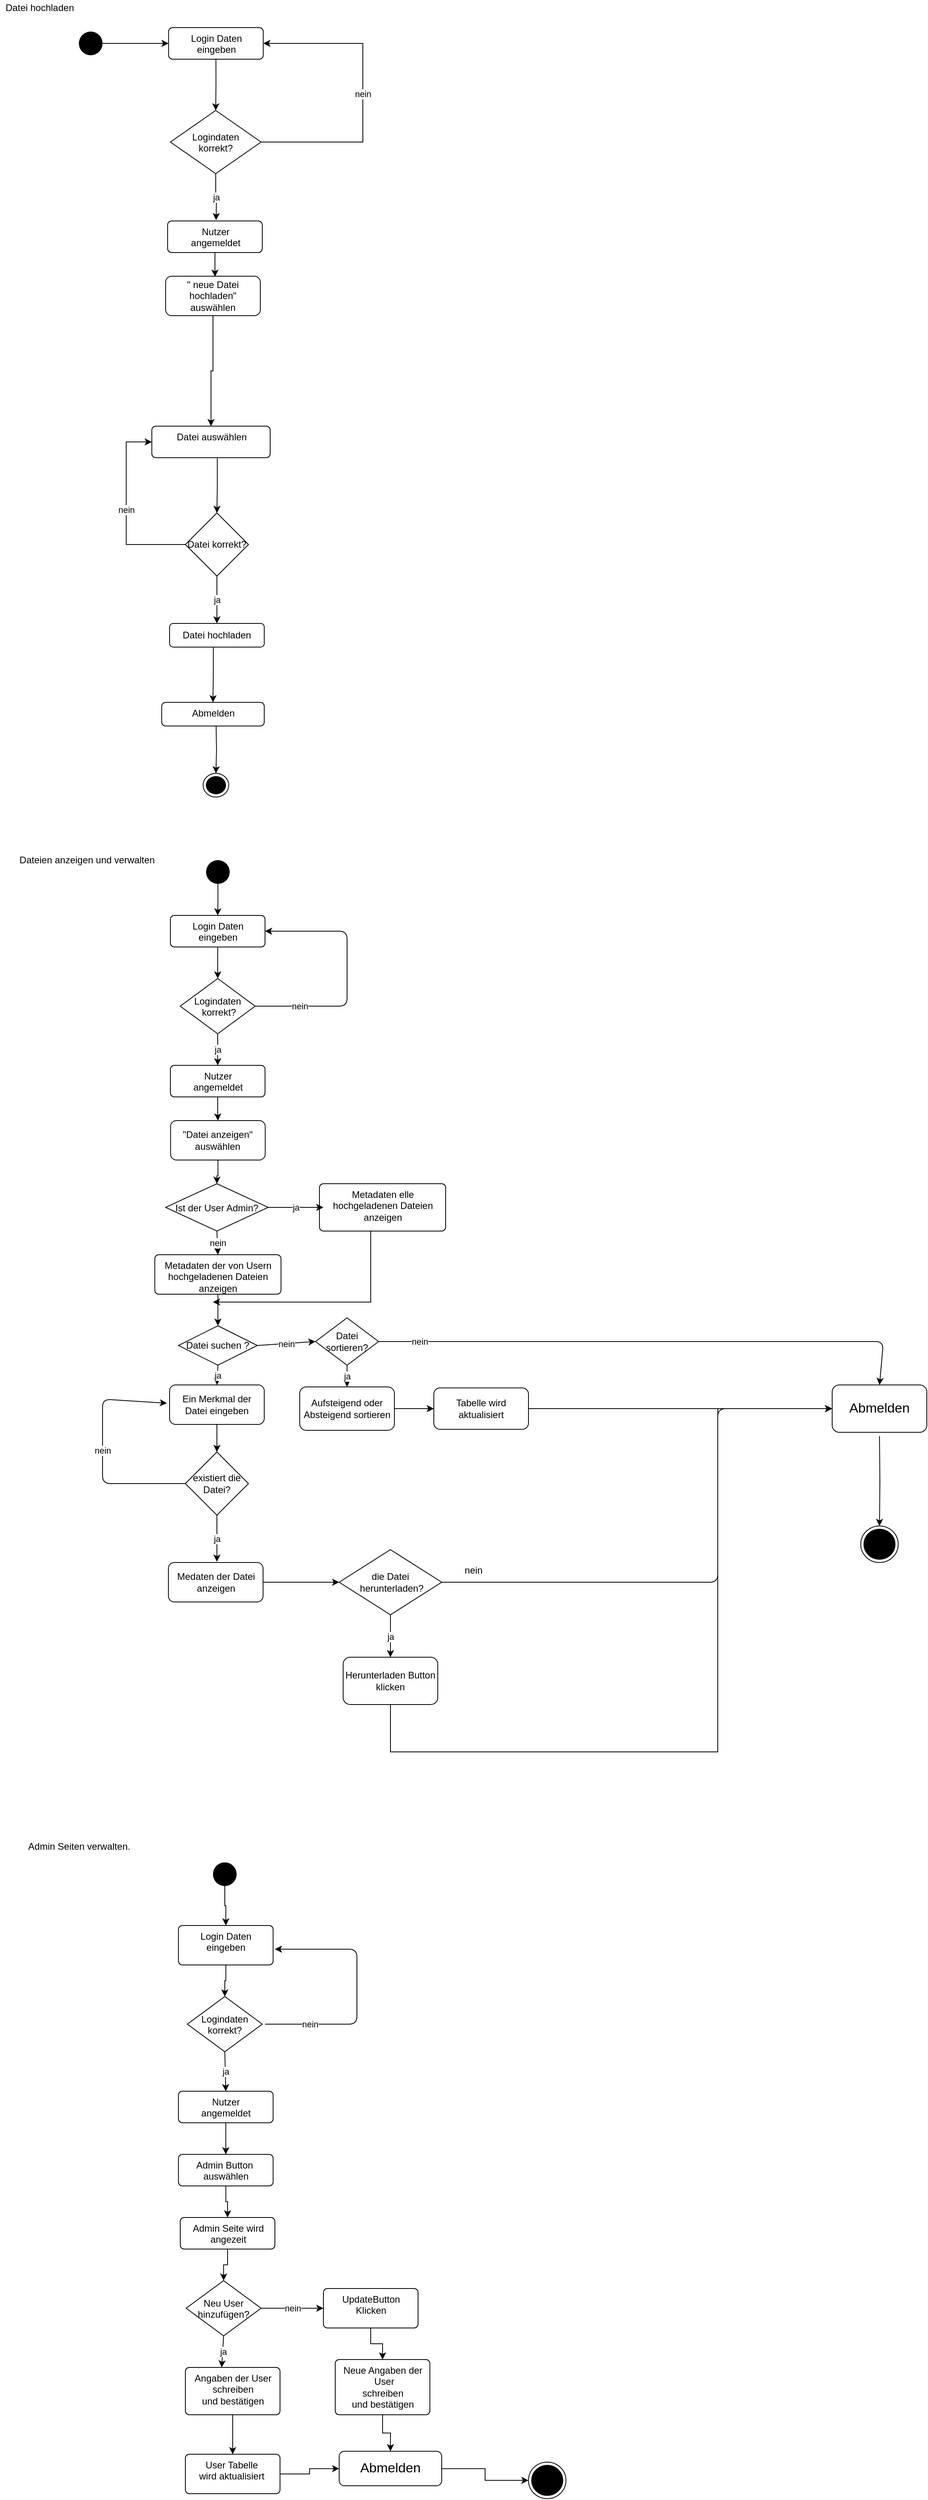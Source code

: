 <mxfile version="14.5.1" type="device"><diagram name="Page-1" id="0783ab3e-0a74-02c8-0abd-f7b4e66b4bec"><mxGraphModel dx="1618" dy="482" grid="1" gridSize="10" guides="1" tooltips="1" connect="1" arrows="1" fold="1" page="1" pageScale="1" pageWidth="850" pageHeight="1100" background="#ffffff" math="0" shadow="0"><root><mxCell id="0"/><mxCell id="1" parent="0"/><mxCell id="hPzzYrAb8E7ghjUKLBiH-5" value="" style="edgeStyle=orthogonalEdgeStyle;rounded=0;orthogonalLoop=1;jettySize=auto;html=1;" parent="1" source="hPzzYrAb8E7ghjUKLBiH-2" target="hPzzYrAb8E7ghjUKLBiH-3" edge="1"><mxGeometry relative="1" as="geometry"/></mxCell><mxCell id="hPzzYrAb8E7ghjUKLBiH-2" value="" style="ellipse;fillColor=#000000;strokeColor=none;" parent="1" vertex="1"><mxGeometry x="40" y="110" width="30" height="30" as="geometry"/></mxCell><mxCell id="hPzzYrAb8E7ghjUKLBiH-7" value="" style="edgeStyle=orthogonalEdgeStyle;rounded=0;orthogonalLoop=1;jettySize=auto;html=1;entryX=0.5;entryY=0;entryDx=0;entryDy=0;exitX=0.5;exitY=1;exitDx=0;exitDy=0;" parent="1" source="hPzzYrAb8E7ghjUKLBiH-3" target="hPzzYrAb8E7ghjUKLBiH-8" edge="1"><mxGeometry relative="1" as="geometry"><mxPoint x="260" y="180" as="targetPoint"/></mxGeometry></mxCell><mxCell id="hPzzYrAb8E7ghjUKLBiH-3" value="Login Daten &lt;br&gt;eingeben" style="html=1;align=center;verticalAlign=top;rounded=1;absoluteArcSize=1;arcSize=10;dashed=0;" parent="1" vertex="1"><mxGeometry x="153.75" y="105" width="120" height="40" as="geometry"/></mxCell><mxCell id="hPzzYrAb8E7ghjUKLBiH-21" value="ja" style="edgeStyle=orthogonalEdgeStyle;rounded=0;orthogonalLoop=1;jettySize=auto;html=1;" parent="1" source="hPzzYrAb8E7ghjUKLBiH-8" edge="1"><mxGeometry relative="1" as="geometry"><mxPoint x="214" y="349" as="targetPoint"/></mxGeometry></mxCell><mxCell id="hPzzYrAb8E7ghjUKLBiH-34" value="nein" style="edgeStyle=orthogonalEdgeStyle;rounded=0;orthogonalLoop=1;jettySize=auto;html=1;entryX=1;entryY=0.5;entryDx=0;entryDy=0;exitX=1;exitY=0.5;exitDx=0;exitDy=0;" parent="1" source="hPzzYrAb8E7ghjUKLBiH-8" target="hPzzYrAb8E7ghjUKLBiH-3" edge="1"><mxGeometry relative="1" as="geometry"><mxPoint x="400" y="120" as="targetPoint"/><Array as="points"><mxPoint x="400" y="250"/><mxPoint x="400" y="125"/></Array></mxGeometry></mxCell><mxCell id="hPzzYrAb8E7ghjUKLBiH-8" value="Logindaten &#10;korrekt?" style="rhombus;" parent="1" vertex="1"><mxGeometry x="156" y="210" width="115" height="80" as="geometry"/></mxCell><mxCell id="aOqFico7q1ccGF0r7xio-54" value="" style="edgeStyle=orthogonalEdgeStyle;rounded=0;orthogonalLoop=1;jettySize=auto;html=1;entryX=0.522;entryY=0.013;entryDx=0;entryDy=0;entryPerimeter=0;" parent="1" source="hPzzYrAb8E7ghjUKLBiH-11" target="aOqFico7q1ccGF0r7xio-53" edge="1"><mxGeometry relative="1" as="geometry"/></mxCell><mxCell id="hPzzYrAb8E7ghjUKLBiH-11" value="Nutzer &lt;br&gt;angemeldet" style="html=1;align=center;verticalAlign=top;rounded=1;absoluteArcSize=1;arcSize=10;dashed=0;" parent="1" vertex="1"><mxGeometry x="152.5" y="350" width="120" height="40" as="geometry"/></mxCell><mxCell id="hPzzYrAb8E7ghjUKLBiH-24" value="" style="edgeStyle=orthogonalEdgeStyle;rounded=0;orthogonalLoop=1;jettySize=auto;html=1;entryX=0.5;entryY=0;entryDx=0;entryDy=0;exitX=0.5;exitY=1;exitDx=0;exitDy=0;" parent="1" source="aOqFico7q1ccGF0r7xio-53" target="hPzzYrAb8E7ghjUKLBiH-15" edge="1"><mxGeometry relative="1" as="geometry"><mxPoint x="220" y="710" as="targetPoint"/><mxPoint x="207.18" y="550.48" as="sourcePoint"/></mxGeometry></mxCell><mxCell id="aOqFico7q1ccGF0r7xio-44" value="" style="edgeStyle=orthogonalEdgeStyle;rounded=0;orthogonalLoop=1;jettySize=auto;html=1;exitX=0.553;exitY=1.022;exitDx=0;exitDy=0;exitPerimeter=0;" parent="1" source="hPzzYrAb8E7ghjUKLBiH-15" target="BYMB32LTLQM4GDu-llet-1" edge="1"><mxGeometry relative="1" as="geometry"/></mxCell><mxCell id="hPzzYrAb8E7ghjUKLBiH-15" value="Datei auswählen" style="html=1;align=center;verticalAlign=top;rounded=1;absoluteArcSize=1;arcSize=10;dashed=0;" parent="1" vertex="1"><mxGeometry x="132.5" y="610" width="150" height="40" as="geometry"/></mxCell><mxCell id="BYMB32LTLQM4GDu-llet-4" value="nein" style="edgeStyle=orthogonalEdgeStyle;rounded=0;orthogonalLoop=1;jettySize=auto;html=1;exitX=0;exitY=0.5;exitDx=0;exitDy=0;entryX=0;entryY=0.5;entryDx=0;entryDy=0;" parent="1" source="BYMB32LTLQM4GDu-llet-1" target="hPzzYrAb8E7ghjUKLBiH-15" edge="1"><mxGeometry relative="1" as="geometry"><Array as="points"><mxPoint x="100" y="760"/><mxPoint x="100" y="630"/></Array></mxGeometry></mxCell><mxCell id="BYMB32LTLQM4GDu-llet-1" value="Datei korrekt?" style="rhombus;whiteSpace=wrap;html=1;" parent="1" vertex="1"><mxGeometry x="175" y="720" width="80" height="80" as="geometry"/></mxCell><mxCell id="aOqFico7q1ccGF0r7xio-49" value="" style="edgeStyle=orthogonalEdgeStyle;rounded=0;orthogonalLoop=1;jettySize=auto;html=1;exitX=0.462;exitY=1.011;exitDx=0;exitDy=0;exitPerimeter=0;" parent="1" source="BYMB32LTLQM4GDu-llet-7" target="aOqFico7q1ccGF0r7xio-38" edge="1"><mxGeometry relative="1" as="geometry"/></mxCell><mxCell id="BYMB32LTLQM4GDu-llet-7" value="Datei hochladen" style="rounded=1;whiteSpace=wrap;html=1;" parent="1" vertex="1"><mxGeometry x="155" y="860" width="120" height="30" as="geometry"/></mxCell><mxCell id="aOqFico7q1ccGF0r7xio-48" value="" style="edgeStyle=orthogonalEdgeStyle;rounded=0;orthogonalLoop=1;jettySize=auto;html=1;" parent="1" target="aOqFico7q1ccGF0r7xio-39" edge="1"><mxGeometry relative="1" as="geometry"><mxPoint x="214" y="990" as="sourcePoint"/></mxGeometry></mxCell><mxCell id="aOqFico7q1ccGF0r7xio-38" value="Abmelden" style="html=1;align=center;verticalAlign=top;rounded=1;absoluteArcSize=1;arcSize=10;dashed=0;" parent="1" vertex="1"><mxGeometry x="145" y="960" width="130" height="30" as="geometry"/></mxCell><mxCell id="aOqFico7q1ccGF0r7xio-39" value="" style="ellipse;html=1;shape=endState;fillColor=#000000;strokeColor=#000000;" parent="1" vertex="1"><mxGeometry x="197.5" y="1050" width="32.5" height="30" as="geometry"/></mxCell><mxCell id="aOqFico7q1ccGF0r7xio-45" value="" style="endArrow=classic;html=1;exitX=0.5;exitY=1;exitDx=0;exitDy=0;entryX=0.5;entryY=0;entryDx=0;entryDy=0;" parent="1" source="BYMB32LTLQM4GDu-llet-1" target="BYMB32LTLQM4GDu-llet-7" edge="1"><mxGeometry relative="1" as="geometry"><mxPoint x="310" y="940" as="sourcePoint"/><mxPoint x="410" y="940" as="targetPoint"/><Array as="points"><mxPoint x="215" y="830"/></Array></mxGeometry></mxCell><mxCell id="aOqFico7q1ccGF0r7xio-46" value="ja" style="edgeLabel;resizable=0;html=1;align=center;verticalAlign=middle;" parent="aOqFico7q1ccGF0r7xio-45" connectable="0" vertex="1"><mxGeometry relative="1" as="geometry"/></mxCell><mxCell id="aOqFico7q1ccGF0r7xio-60" value="" style="edgeStyle=orthogonalEdgeStyle;rounded=0;orthogonalLoop=1;jettySize=auto;html=1;" parent="1" source="aOqFico7q1ccGF0r7xio-50" target="aOqFico7q1ccGF0r7xio-51" edge="1"><mxGeometry relative="1" as="geometry"/></mxCell><mxCell id="aOqFico7q1ccGF0r7xio-50" value="" style="ellipse;fillColor=#000000;strokeColor=none;" parent="1" vertex="1"><mxGeometry x="201.25" y="1160" width="30" height="30" as="geometry"/></mxCell><mxCell id="aOqFico7q1ccGF0r7xio-61" value="" style="edgeStyle=orthogonalEdgeStyle;rounded=0;orthogonalLoop=1;jettySize=auto;html=1;" parent="1" source="aOqFico7q1ccGF0r7xio-51" target="aOqFico7q1ccGF0r7xio-52" edge="1"><mxGeometry relative="1" as="geometry"/></mxCell><mxCell id="aOqFico7q1ccGF0r7xio-51" value="Login Daten &lt;br&gt;eingeben" style="html=1;align=center;verticalAlign=top;rounded=1;absoluteArcSize=1;arcSize=10;dashed=0;" parent="1" vertex="1"><mxGeometry x="156" y="1230" width="120" height="40" as="geometry"/></mxCell><mxCell id="aOqFico7q1ccGF0r7xio-52" value="Logindaten&#10; korrekt?" style="rhombus;" parent="1" vertex="1"><mxGeometry x="168.5" y="1310" width="95" height="70" as="geometry"/></mxCell><mxCell id="aOqFico7q1ccGF0r7xio-53" value="&quot; neue Datei hochladen&quot;&lt;br&gt;auswählen" style="rounded=1;whiteSpace=wrap;html=1;" parent="1" vertex="1"><mxGeometry x="150" y="420" width="120" height="50" as="geometry"/></mxCell><mxCell id="aOqFico7q1ccGF0r7xio-68" value="" style="edgeStyle=orthogonalEdgeStyle;rounded=0;orthogonalLoop=1;jettySize=auto;html=1;" parent="1" source="aOqFico7q1ccGF0r7xio-57" target="aOqFico7q1ccGF0r7xio-58" edge="1"><mxGeometry relative="1" as="geometry"/></mxCell><mxCell id="aOqFico7q1ccGF0r7xio-57" value="Nutzer &lt;br&gt;angemeldet" style="html=1;align=center;verticalAlign=top;rounded=1;absoluteArcSize=1;arcSize=10;dashed=0;" parent="1" vertex="1"><mxGeometry x="156" y="1420" width="120" height="40" as="geometry"/></mxCell><mxCell id="DBwnko8J60ESJfAaJ_l6-5" value="" style="edgeStyle=orthogonalEdgeStyle;rounded=0;orthogonalLoop=1;jettySize=auto;html=1;" edge="1" parent="1" source="aOqFico7q1ccGF0r7xio-58" target="DBwnko8J60ESJfAaJ_l6-3"><mxGeometry relative="1" as="geometry"/></mxCell><mxCell id="aOqFico7q1ccGF0r7xio-58" value="&quot;Datei anzeigen&quot;&lt;br&gt;auswählen" style="rounded=1;whiteSpace=wrap;html=1;" parent="1" vertex="1"><mxGeometry x="156.25" y="1490" width="120" height="50" as="geometry"/></mxCell><mxCell id="aOqFico7q1ccGF0r7xio-71" value="" style="edgeStyle=orthogonalEdgeStyle;rounded=0;orthogonalLoop=1;jettySize=auto;html=1;" parent="1" source="aOqFico7q1ccGF0r7xio-59" target="aOqFico7q1ccGF0r7xio-70" edge="1"><mxGeometry relative="1" as="geometry"/></mxCell><mxCell id="aOqFico7q1ccGF0r7xio-59" value="Metadaten der von Usern&lt;br&gt;hochgeladenen Dateien&lt;br&gt;anzeigen" style="html=1;align=center;verticalAlign=top;rounded=1;absoluteArcSize=1;arcSize=10;dashed=0;" parent="1" vertex="1"><mxGeometry x="136.25" y="1660" width="160" height="50" as="geometry"/></mxCell><mxCell id="aOqFico7q1ccGF0r7xio-62" value="" style="endArrow=classic;html=1;exitX=0.5;exitY=1;exitDx=0;exitDy=0;entryX=0.5;entryY=0;entryDx=0;entryDy=0;" parent="1" source="aOqFico7q1ccGF0r7xio-52" target="aOqFico7q1ccGF0r7xio-57" edge="1"><mxGeometry relative="1" as="geometry"><mxPoint x="330" y="1470" as="sourcePoint"/><mxPoint x="490" y="1470" as="targetPoint"/></mxGeometry></mxCell><mxCell id="aOqFico7q1ccGF0r7xio-63" value="ja" style="edgeLabel;resizable=0;html=1;align=center;verticalAlign=middle;" parent="aOqFico7q1ccGF0r7xio-62" connectable="0" vertex="1"><mxGeometry relative="1" as="geometry"/></mxCell><mxCell id="aOqFico7q1ccGF0r7xio-65" value="" style="endArrow=classic;html=1;entryX=1;entryY=0.5;entryDx=0;entryDy=0;exitX=1;exitY=0.5;exitDx=0;exitDy=0;" parent="1" source="aOqFico7q1ccGF0r7xio-52" target="aOqFico7q1ccGF0r7xio-51" edge="1"><mxGeometry relative="1" as="geometry"><mxPoint x="280" y="1430" as="sourcePoint"/><mxPoint x="390" y="1250" as="targetPoint"/><Array as="points"><mxPoint x="380" y="1345"/><mxPoint x="380" y="1250"/></Array></mxGeometry></mxCell><mxCell id="aOqFico7q1ccGF0r7xio-66" value="nein" style="edgeLabel;resizable=0;html=1;align=center;verticalAlign=middle;" parent="aOqFico7q1ccGF0r7xio-65" connectable="0" vertex="1"><mxGeometry relative="1" as="geometry"><mxPoint x="-60" y="41.12" as="offset"/></mxGeometry></mxCell><mxCell id="aOqFico7q1ccGF0r7xio-70" value="Datei suchen ?" style="rhombus;whiteSpace=wrap;html=1;" parent="1" vertex="1"><mxGeometry x="166.25" y="1750" width="100" height="50" as="geometry"/></mxCell><mxCell id="aOqFico7q1ccGF0r7xio-77" value="" style="edgeStyle=orthogonalEdgeStyle;rounded=0;orthogonalLoop=1;jettySize=auto;html=1;" parent="1" source="aOqFico7q1ccGF0r7xio-72" target="aOqFico7q1ccGF0r7xio-73" edge="1"><mxGeometry relative="1" as="geometry"/></mxCell><mxCell id="aOqFico7q1ccGF0r7xio-72" value="Ein Merkmal der Datei eingeben" style="rounded=1;whiteSpace=wrap;html=1;" parent="1" vertex="1"><mxGeometry x="155" y="1825" width="120" height="50" as="geometry"/></mxCell><mxCell id="aOqFico7q1ccGF0r7xio-73" value="existiert die Datei?" style="rhombus;whiteSpace=wrap;html=1;" parent="1" vertex="1"><mxGeometry x="175" y="1910" width="80" height="80" as="geometry"/></mxCell><mxCell id="aOqFico7q1ccGF0r7xio-74" value="" style="endArrow=classic;html=1;exitX=0.5;exitY=1;exitDx=0;exitDy=0;entryX=0.5;entryY=0;entryDx=0;entryDy=0;" parent="1" source="aOqFico7q1ccGF0r7xio-70" target="aOqFico7q1ccGF0r7xio-72" edge="1"><mxGeometry relative="1" as="geometry"><mxPoint x="330" y="1860" as="sourcePoint"/><mxPoint x="221" y="1818" as="targetPoint"/></mxGeometry></mxCell><mxCell id="aOqFico7q1ccGF0r7xio-75" value="ja" style="edgeLabel;resizable=0;html=1;align=center;verticalAlign=middle;" parent="aOqFico7q1ccGF0r7xio-74" connectable="0" vertex="1"><mxGeometry relative="1" as="geometry"/></mxCell><mxCell id="aOqFico7q1ccGF0r7xio-78" value="" style="endArrow=classic;html=1;exitX=0.5;exitY=1;exitDx=0;exitDy=0;" parent="1" source="aOqFico7q1ccGF0r7xio-73" edge="1"><mxGeometry relative="1" as="geometry"><mxPoint x="330" y="2060" as="sourcePoint"/><mxPoint x="215" y="2049" as="targetPoint"/><Array as="points"/></mxGeometry></mxCell><mxCell id="aOqFico7q1ccGF0r7xio-79" value="ja" style="edgeLabel;resizable=0;html=1;align=center;verticalAlign=middle;" parent="aOqFico7q1ccGF0r7xio-78" connectable="0" vertex="1"><mxGeometry relative="1" as="geometry"/></mxCell><mxCell id="yEHwXGjn2e_AbhbyDurG-6" style="edgeStyle=orthogonalEdgeStyle;rounded=0;orthogonalLoop=1;jettySize=auto;html=1;" parent="1" source="aOqFico7q1ccGF0r7xio-81" edge="1"><mxGeometry relative="1" as="geometry"><mxPoint x="370" y="2075" as="targetPoint"/></mxGeometry></mxCell><mxCell id="aOqFico7q1ccGF0r7xio-81" value="Medaten der Datei anzeigen" style="rounded=1;whiteSpace=wrap;html=1;" parent="1" vertex="1"><mxGeometry x="153.5" y="2050" width="120" height="50" as="geometry"/></mxCell><mxCell id="aOqFico7q1ccGF0r7xio-82" value="" style="endArrow=classic;html=1;exitX=0;exitY=0.5;exitDx=0;exitDy=0;entryX=-0.028;entryY=0.463;entryDx=0;entryDy=0;entryPerimeter=0;" parent="1" source="aOqFico7q1ccGF0r7xio-73" target="aOqFico7q1ccGF0r7xio-72" edge="1"><mxGeometry relative="1" as="geometry"><mxPoint x="360" y="2050" as="sourcePoint"/><mxPoint x="270" y="1840" as="targetPoint"/><Array as="points"><mxPoint x="70" y="1950"/><mxPoint x="70" y="1900"/><mxPoint x="70" y="1843"/></Array></mxGeometry></mxCell><mxCell id="aOqFico7q1ccGF0r7xio-83" value="nein" style="edgeLabel;resizable=0;html=1;align=center;verticalAlign=middle;" parent="aOqFico7q1ccGF0r7xio-82" connectable="0" vertex="1"><mxGeometry relative="1" as="geometry"/></mxCell><mxCell id="aOqFico7q1ccGF0r7xio-84" value="" style="endArrow=classic;html=1;exitX=1;exitY=0.5;exitDx=0;exitDy=0;entryX=0;entryY=0.5;entryDx=0;entryDy=0;" parent="1" source="aOqFico7q1ccGF0r7xio-70" target="aOqFico7q1ccGF0r7xio-87" edge="1"><mxGeometry relative="1" as="geometry"><mxPoint x="360" y="1750" as="sourcePoint"/><mxPoint x="320" y="1755" as="targetPoint"/></mxGeometry></mxCell><mxCell id="aOqFico7q1ccGF0r7xio-85" value="nein" style="edgeLabel;resizable=0;html=1;align=center;verticalAlign=middle;" parent="aOqFico7q1ccGF0r7xio-84" connectable="0" vertex="1"><mxGeometry relative="1" as="geometry"/></mxCell><mxCell id="aOqFico7q1ccGF0r7xio-87" value="Datei sortieren?" style="rhombus;whiteSpace=wrap;html=1;" parent="1" vertex="1"><mxGeometry x="340" y="1740" width="80" height="60" as="geometry"/></mxCell><mxCell id="xd7uWJq0kS5bG1mlaw0n-7" value="" style="edgeStyle=orthogonalEdgeStyle;rounded=0;orthogonalLoop=1;jettySize=auto;html=1;" parent="1" source="xd7uWJq0kS5bG1mlaw0n-1" target="xd7uWJq0kS5bG1mlaw0n-4" edge="1"><mxGeometry relative="1" as="geometry"/></mxCell><mxCell id="xd7uWJq0kS5bG1mlaw0n-1" value="Aufsteigend oder Absteigend sortieren" style="rounded=1;whiteSpace=wrap;html=1;" parent="1" vertex="1"><mxGeometry x="320" y="1827.5" width="120" height="55" as="geometry"/></mxCell><mxCell id="xd7uWJq0kS5bG1mlaw0n-2" value="j" style="endArrow=classic;html=1;exitX=0.5;exitY=1;exitDx=0;exitDy=0;entryX=0.5;entryY=0;entryDx=0;entryDy=0;" parent="1" source="aOqFico7q1ccGF0r7xio-87" target="xd7uWJq0kS5bG1mlaw0n-1" edge="1"><mxGeometry relative="1" as="geometry"><mxPoint x="360" y="1840" as="sourcePoint"/><mxPoint x="460" y="1840" as="targetPoint"/></mxGeometry></mxCell><mxCell id="xd7uWJq0kS5bG1mlaw0n-3" value="ja" style="edgeLabel;resizable=0;html=1;align=center;verticalAlign=middle;" parent="xd7uWJq0kS5bG1mlaw0n-2" connectable="0" vertex="1"><mxGeometry relative="1" as="geometry"/></mxCell><mxCell id="xd7uWJq0kS5bG1mlaw0n-8" value="" style="edgeStyle=orthogonalEdgeStyle;rounded=0;orthogonalLoop=1;jettySize=auto;html=1;" parent="1" source="xd7uWJq0kS5bG1mlaw0n-4" target="yEHwXGjn2e_AbhbyDurG-31" edge="1"><mxGeometry relative="1" as="geometry"><mxPoint x="960" y="1855" as="targetPoint"/></mxGeometry></mxCell><mxCell id="xd7uWJq0kS5bG1mlaw0n-4" value="Tabelle wird aktualisiert" style="rounded=1;whiteSpace=wrap;html=1;" parent="1" vertex="1"><mxGeometry x="490" y="1828.75" width="120" height="52.5" as="geometry"/></mxCell><mxCell id="xd7uWJq0kS5bG1mlaw0n-9" value="" style="edgeStyle=orthogonalEdgeStyle;rounded=0;orthogonalLoop=1;jettySize=auto;html=1;" parent="1" target="xd7uWJq0kS5bG1mlaw0n-6" edge="1"><mxGeometry relative="1" as="geometry"><mxPoint x="1055" y="1890" as="sourcePoint"/></mxGeometry></mxCell><mxCell id="xd7uWJq0kS5bG1mlaw0n-6" value="" style="ellipse;html=1;shape=endState;fillColor=#000000;strokeColor=#000000;" parent="1" vertex="1"><mxGeometry x="1031.25" y="2003.75" width="47.5" height="46.25" as="geometry"/></mxCell><mxCell id="xd7uWJq0kS5bG1mlaw0n-10" value="" style="endArrow=classic;html=1;exitX=1;exitY=0.5;exitDx=0;exitDy=0;entryX=0.5;entryY=0;entryDx=0;entryDy=0;" parent="1" source="aOqFico7q1ccGF0r7xio-87" target="yEHwXGjn2e_AbhbyDurG-31" edge="1"><mxGeometry relative="1" as="geometry"><mxPoint x="360" y="1840" as="sourcePoint"/><mxPoint x="1050" y="1821" as="targetPoint"/><Array as="points"><mxPoint x="940" y="1770"/><mxPoint x="1060" y="1770"/></Array></mxGeometry></mxCell><mxCell id="xd7uWJq0kS5bG1mlaw0n-11" value="nein" style="edgeLabel;resizable=0;html=1;align=center;verticalAlign=middle;" parent="xd7uWJq0kS5bG1mlaw0n-10" connectable="0" vertex="1"><mxGeometry relative="1" as="geometry"><mxPoint x="-295.83" as="offset"/></mxGeometry></mxCell><mxCell id="xd7uWJq0kS5bG1mlaw0n-26" value="Datei hochladen" style="text;html=1;align=center;verticalAlign=middle;resizable=0;points=[];autosize=1;" parent="1" vertex="1"><mxGeometry x="-60" y="70" width="100" height="20" as="geometry"/></mxCell><mxCell id="xd7uWJq0kS5bG1mlaw0n-27" value="Dateien anzeigen und verwalten" style="text;html=1;align=center;verticalAlign=middle;resizable=0;points=[];autosize=1;" parent="1" vertex="1"><mxGeometry x="-45" y="1150" width="190" height="20" as="geometry"/></mxCell><mxCell id="yEHwXGjn2e_AbhbyDurG-8" value="die Datei&lt;br&gt;&amp;nbsp;herunterladen?" style="rhombus;whiteSpace=wrap;html=1;" parent="1" vertex="1"><mxGeometry x="370" y="2033.75" width="130" height="82.5" as="geometry"/></mxCell><mxCell id="yEHwXGjn2e_AbhbyDurG-13" value="" style="endArrow=classic;html=1;exitX=0.5;exitY=1;exitDx=0;exitDy=0;" parent="1" source="yEHwXGjn2e_AbhbyDurG-8" edge="1"><mxGeometry relative="1" as="geometry"><mxPoint x="250" y="2220" as="sourcePoint"/><mxPoint x="435" y="2170" as="targetPoint"/><Array as="points"/></mxGeometry></mxCell><mxCell id="yEHwXGjn2e_AbhbyDurG-14" value="ja" style="edgeLabel;resizable=0;html=1;align=center;verticalAlign=middle;" parent="yEHwXGjn2e_AbhbyDurG-13" connectable="0" vertex="1"><mxGeometry relative="1" as="geometry"/></mxCell><mxCell id="yEHwXGjn2e_AbhbyDurG-29" style="edgeStyle=orthogonalEdgeStyle;rounded=0;orthogonalLoop=1;jettySize=auto;html=1;entryX=0;entryY=0.5;entryDx=0;entryDy=0;" parent="1" source="yEHwXGjn2e_AbhbyDurG-15" target="yEHwXGjn2e_AbhbyDurG-31" edge="1"><mxGeometry relative="1" as="geometry"><mxPoint x="960" y="1855" as="targetPoint"/><Array as="points"><mxPoint x="435" y="2290"/><mxPoint x="850" y="2290"/><mxPoint x="850" y="1855"/></Array></mxGeometry></mxCell><mxCell id="yEHwXGjn2e_AbhbyDurG-15" value="Herunterladen Button klicken" style="rounded=1;whiteSpace=wrap;html=1;" parent="1" vertex="1"><mxGeometry x="375" y="2170" width="120" height="60" as="geometry"/></mxCell><mxCell id="yEHwXGjn2e_AbhbyDurG-27" value="" style="endArrow=classic;html=1;exitX=1;exitY=0.5;exitDx=0;exitDy=0;entryX=0;entryY=0.5;entryDx=0;entryDy=0;" parent="1" source="yEHwXGjn2e_AbhbyDurG-8" target="yEHwXGjn2e_AbhbyDurG-31" edge="1"><mxGeometry relative="1" as="geometry"><mxPoint x="720" y="2075" as="sourcePoint"/><mxPoint x="960" y="1855" as="targetPoint"/><Array as="points"><mxPoint x="850" y="2075"/><mxPoint x="850" y="1855"/></Array></mxGeometry></mxCell><mxCell id="yEHwXGjn2e_AbhbyDurG-31" value="&lt;font style=&quot;font-size: 17px&quot;&gt;Abmelden&lt;/font&gt;" style="rounded=1;whiteSpace=wrap;html=1;" parent="1" vertex="1"><mxGeometry x="995" y="1825" width="120" height="60" as="geometry"/></mxCell><mxCell id="DBwnko8J60ESJfAaJ_l6-24" value="" style="edgeStyle=orthogonalEdgeStyle;rounded=0;orthogonalLoop=1;jettySize=auto;html=1;" edge="1" parent="1" source="DBwnko8J60ESJfAaJ_l6-1" target="DBwnko8J60ESJfAaJ_l6-2"><mxGeometry relative="1" as="geometry"/></mxCell><mxCell id="DBwnko8J60ESJfAaJ_l6-1" value="" style="ellipse;fillColor=#000000;strokeColor=none;" vertex="1" parent="1"><mxGeometry x="210" y="2430" width="30" height="30" as="geometry"/></mxCell><mxCell id="DBwnko8J60ESJfAaJ_l6-23" value="" style="edgeStyle=orthogonalEdgeStyle;rounded=0;orthogonalLoop=1;jettySize=auto;html=1;" edge="1" parent="1" source="DBwnko8J60ESJfAaJ_l6-2" target="DBwnko8J60ESJfAaJ_l6-19"><mxGeometry relative="1" as="geometry"/></mxCell><mxCell id="DBwnko8J60ESJfAaJ_l6-2" value="Login Daten &lt;br&gt;eingeben" style="html=1;align=center;verticalAlign=top;rounded=1;absoluteArcSize=1;arcSize=10;dashed=0;" vertex="1" parent="1"><mxGeometry x="166.25" y="2510" width="120" height="50" as="geometry"/></mxCell><mxCell id="DBwnko8J60ESJfAaJ_l6-3" value="Ist der User Admin?" style="rhombus;" vertex="1" parent="1"><mxGeometry x="150" y="1570" width="130" height="60" as="geometry"/></mxCell><mxCell id="DBwnko8J60ESJfAaJ_l6-8" value="" style="endArrow=classic;html=1;exitX=0.5;exitY=1;exitDx=0;exitDy=0;entryX=0.5;entryY=0;entryDx=0;entryDy=0;" edge="1" parent="1" source="DBwnko8J60ESJfAaJ_l6-3" target="aOqFico7q1ccGF0r7xio-59"><mxGeometry relative="1" as="geometry"><mxPoint x="230" y="1640" as="sourcePoint"/><mxPoint x="306.5" y="1635" as="targetPoint"/></mxGeometry></mxCell><mxCell id="DBwnko8J60ESJfAaJ_l6-9" value="nein" style="edgeLabel;resizable=0;html=1;align=center;verticalAlign=middle;" connectable="0" vertex="1" parent="DBwnko8J60ESJfAaJ_l6-8"><mxGeometry relative="1" as="geometry"/></mxCell><mxCell id="DBwnko8J60ESJfAaJ_l6-16" style="edgeStyle=orthogonalEdgeStyle;rounded=0;orthogonalLoop=1;jettySize=auto;html=1;" edge="1" parent="1" source="DBwnko8J60ESJfAaJ_l6-10"><mxGeometry relative="1" as="geometry"><mxPoint x="210" y="1720" as="targetPoint"/><Array as="points"><mxPoint x="410" y="1720"/></Array></mxGeometry></mxCell><mxCell id="DBwnko8J60ESJfAaJ_l6-10" value="Metadaten elle&lt;br&gt;hochgeladenen Dateien&lt;br&gt;anzeigen" style="html=1;align=center;verticalAlign=top;rounded=1;absoluteArcSize=1;arcSize=10;dashed=0;" vertex="1" parent="1"><mxGeometry x="345" y="1570" width="160" height="60" as="geometry"/></mxCell><mxCell id="DBwnko8J60ESJfAaJ_l6-11" value="j" style="endArrow=classic;html=1;exitX=1;exitY=0.5;exitDx=0;exitDy=0;" edge="1" parent="1" source="DBwnko8J60ESJfAaJ_l6-3"><mxGeometry relative="1" as="geometry"><mxPoint x="340" y="1620" as="sourcePoint"/><mxPoint x="350" y="1600" as="targetPoint"/></mxGeometry></mxCell><mxCell id="DBwnko8J60ESJfAaJ_l6-12" value="ja" style="edgeLabel;resizable=0;html=1;align=center;verticalAlign=middle;" connectable="0" vertex="1" parent="DBwnko8J60ESJfAaJ_l6-11"><mxGeometry relative="1" as="geometry"/></mxCell><mxCell id="DBwnko8J60ESJfAaJ_l6-17" style="edgeStyle=orthogonalEdgeStyle;rounded=0;orthogonalLoop=1;jettySize=auto;html=1;exitX=0.5;exitY=1;exitDx=0;exitDy=0;" edge="1" parent="1" source="aOqFico7q1ccGF0r7xio-72" target="aOqFico7q1ccGF0r7xio-72"><mxGeometry relative="1" as="geometry"/></mxCell><mxCell id="DBwnko8J60ESJfAaJ_l6-19" value="Logindaten &#10;korrekt?" style="rhombus;" vertex="1" parent="1"><mxGeometry x="177.5" y="2600" width="95" height="70" as="geometry"/></mxCell><mxCell id="DBwnko8J60ESJfAaJ_l6-48" value="" style="edgeStyle=orthogonalEdgeStyle;rounded=0;orthogonalLoop=1;jettySize=auto;html=1;" edge="1" parent="1" source="DBwnko8J60ESJfAaJ_l6-20" target="DBwnko8J60ESJfAaJ_l6-27"><mxGeometry relative="1" as="geometry"/></mxCell><mxCell id="DBwnko8J60ESJfAaJ_l6-20" value="Nutzer &lt;br&gt;angemeldet" style="html=1;align=center;verticalAlign=top;rounded=1;absoluteArcSize=1;arcSize=10;dashed=0;" vertex="1" parent="1"><mxGeometry x="166.25" y="2720" width="120" height="40" as="geometry"/></mxCell><mxCell id="DBwnko8J60ESJfAaJ_l6-21" value="" style="endArrow=classic;html=1;exitX=0.5;exitY=1;exitDx=0;exitDy=0;entryX=0.5;entryY=0;entryDx=0;entryDy=0;" edge="1" parent="1" source="DBwnko8J60ESJfAaJ_l6-19" target="DBwnko8J60ESJfAaJ_l6-20"><mxGeometry relative="1" as="geometry"><mxPoint x="220" y="2680" as="sourcePoint"/><mxPoint x="220" y="2720" as="targetPoint"/></mxGeometry></mxCell><mxCell id="DBwnko8J60ESJfAaJ_l6-22" value="ja" style="edgeLabel;resizable=0;html=1;align=center;verticalAlign=middle;" connectable="0" vertex="1" parent="DBwnko8J60ESJfAaJ_l6-21"><mxGeometry relative="1" as="geometry"/></mxCell><mxCell id="DBwnko8J60ESJfAaJ_l6-25" value="" style="endArrow=classic;html=1;entryX=1;entryY=0.5;entryDx=0;entryDy=0;exitX=1;exitY=0.5;exitDx=0;exitDy=0;" edge="1" parent="1"><mxGeometry relative="1" as="geometry"><mxPoint x="276" y="2635" as="sourcePoint"/><mxPoint x="288.5" y="2540" as="targetPoint"/><Array as="points"><mxPoint x="392.5" y="2635"/><mxPoint x="392.5" y="2540"/></Array></mxGeometry></mxCell><mxCell id="DBwnko8J60ESJfAaJ_l6-26" value="nein" style="edgeLabel;resizable=0;html=1;align=center;verticalAlign=middle;" connectable="0" vertex="1" parent="DBwnko8J60ESJfAaJ_l6-25"><mxGeometry relative="1" as="geometry"><mxPoint x="-60" y="41.12" as="offset"/></mxGeometry></mxCell><mxCell id="DBwnko8J60ESJfAaJ_l6-47" value="" style="edgeStyle=orthogonalEdgeStyle;rounded=0;orthogonalLoop=1;jettySize=auto;html=1;" edge="1" parent="1" source="DBwnko8J60ESJfAaJ_l6-27" target="DBwnko8J60ESJfAaJ_l6-28"><mxGeometry relative="1" as="geometry"/></mxCell><mxCell id="DBwnko8J60ESJfAaJ_l6-27" value="Admin Button&amp;nbsp;&lt;br&gt;auswählen" style="html=1;align=center;verticalAlign=top;rounded=1;absoluteArcSize=1;arcSize=10;dashed=0;" vertex="1" parent="1"><mxGeometry x="166.25" y="2800" width="120" height="40" as="geometry"/></mxCell><mxCell id="DBwnko8J60ESJfAaJ_l6-46" value="" style="edgeStyle=orthogonalEdgeStyle;rounded=0;orthogonalLoop=1;jettySize=auto;html=1;" edge="1" parent="1" source="DBwnko8J60ESJfAaJ_l6-28" target="DBwnko8J60ESJfAaJ_l6-29"><mxGeometry relative="1" as="geometry"/></mxCell><mxCell id="DBwnko8J60ESJfAaJ_l6-28" value="Admin Seite wird &lt;br&gt;angezeit&lt;br&gt;" style="html=1;align=center;verticalAlign=top;rounded=1;absoluteArcSize=1;arcSize=10;dashed=0;" vertex="1" parent="1"><mxGeometry x="168.5" y="2880" width="120" height="40" as="geometry"/></mxCell><mxCell id="DBwnko8J60ESJfAaJ_l6-29" value="Neu User &#10;hinzufügen?" style="rhombus;" vertex="1" parent="1"><mxGeometry x="176" y="2960" width="95" height="70" as="geometry"/></mxCell><mxCell id="DBwnko8J60ESJfAaJ_l6-41" value="" style="edgeStyle=orthogonalEdgeStyle;rounded=0;orthogonalLoop=1;jettySize=auto;html=1;" edge="1" parent="1" source="DBwnko8J60ESJfAaJ_l6-30" target="DBwnko8J60ESJfAaJ_l6-31"><mxGeometry relative="1" as="geometry"/></mxCell><mxCell id="DBwnko8J60ESJfAaJ_l6-30" value="Angaben der User &lt;br&gt;schreiben&lt;br&gt;und bestätigen" style="html=1;align=center;verticalAlign=top;rounded=1;absoluteArcSize=1;arcSize=10;dashed=0;" vertex="1" parent="1"><mxGeometry x="175" y="3070" width="120" height="60" as="geometry"/></mxCell><mxCell id="DBwnko8J60ESJfAaJ_l6-44" value="" style="edgeStyle=orthogonalEdgeStyle;rounded=0;orthogonalLoop=1;jettySize=auto;html=1;" edge="1" parent="1" source="DBwnko8J60ESJfAaJ_l6-31" target="DBwnko8J60ESJfAaJ_l6-42"><mxGeometry relative="1" as="geometry"/></mxCell><mxCell id="DBwnko8J60ESJfAaJ_l6-31" value="User Tabelle&amp;nbsp;&lt;br&gt;wird aktualisiert&amp;nbsp;" style="html=1;align=center;verticalAlign=top;rounded=1;absoluteArcSize=1;arcSize=10;dashed=0;" vertex="1" parent="1"><mxGeometry x="175" y="3180" width="120" height="50" as="geometry"/></mxCell><mxCell id="DBwnko8J60ESJfAaJ_l6-32" value="" style="ellipse;html=1;shape=endState;fillColor=#000000;strokeColor=#000000;" vertex="1" parent="1"><mxGeometry x="610" y="3190" width="47.5" height="46.25" as="geometry"/></mxCell><mxCell id="DBwnko8J60ESJfAaJ_l6-40" value="" style="edgeStyle=orthogonalEdgeStyle;rounded=0;orthogonalLoop=1;jettySize=auto;html=1;" edge="1" parent="1" source="DBwnko8J60ESJfAaJ_l6-33" target="DBwnko8J60ESJfAaJ_l6-35"><mxGeometry relative="1" as="geometry"/></mxCell><mxCell id="DBwnko8J60ESJfAaJ_l6-33" value="UpdateButton &lt;br&gt;Klicken" style="html=1;align=center;verticalAlign=top;rounded=1;absoluteArcSize=1;arcSize=10;dashed=0;" vertex="1" parent="1"><mxGeometry x="350" y="2970" width="120" height="50" as="geometry"/></mxCell><mxCell id="DBwnko8J60ESJfAaJ_l6-43" value="" style="edgeStyle=orthogonalEdgeStyle;rounded=0;orthogonalLoop=1;jettySize=auto;html=1;" edge="1" parent="1" source="DBwnko8J60ESJfAaJ_l6-35" target="DBwnko8J60ESJfAaJ_l6-42"><mxGeometry relative="1" as="geometry"/></mxCell><mxCell id="DBwnko8J60ESJfAaJ_l6-35" value="Neue Angaben der&lt;br&gt;&amp;nbsp;User &lt;br&gt;schreiben&lt;br&gt;und bestätigen" style="html=1;align=center;verticalAlign=top;rounded=1;absoluteArcSize=1;arcSize=10;dashed=0;" vertex="1" parent="1"><mxGeometry x="365" y="3060" width="120" height="70" as="geometry"/></mxCell><mxCell id="DBwnko8J60ESJfAaJ_l6-36" value="" style="endArrow=classic;html=1;exitX=0.5;exitY=1;exitDx=0;exitDy=0;" edge="1" parent="1" source="DBwnko8J60ESJfAaJ_l6-29"><mxGeometry relative="1" as="geometry"><mxPoint x="220" y="3040" as="sourcePoint"/><mxPoint x="221" y="3070" as="targetPoint"/></mxGeometry></mxCell><mxCell id="DBwnko8J60ESJfAaJ_l6-37" value="ja" style="edgeLabel;resizable=0;html=1;align=center;verticalAlign=middle;" connectable="0" vertex="1" parent="DBwnko8J60ESJfAaJ_l6-36"><mxGeometry relative="1" as="geometry"/></mxCell><mxCell id="DBwnko8J60ESJfAaJ_l6-38" value="" style="endArrow=classic;html=1;exitX=1;exitY=0.5;exitDx=0;exitDy=0;" edge="1" parent="1" source="DBwnko8J60ESJfAaJ_l6-29"><mxGeometry relative="1" as="geometry"><mxPoint x="310" y="3000" as="sourcePoint"/><mxPoint x="350" y="2995" as="targetPoint"/></mxGeometry></mxCell><mxCell id="DBwnko8J60ESJfAaJ_l6-39" value="nein" style="edgeLabel;resizable=0;html=1;align=center;verticalAlign=middle;" connectable="0" vertex="1" parent="DBwnko8J60ESJfAaJ_l6-38"><mxGeometry relative="1" as="geometry"/></mxCell><mxCell id="DBwnko8J60ESJfAaJ_l6-45" value="" style="edgeStyle=orthogonalEdgeStyle;rounded=0;orthogonalLoop=1;jettySize=auto;html=1;" edge="1" parent="1" source="DBwnko8J60ESJfAaJ_l6-42" target="DBwnko8J60ESJfAaJ_l6-32"><mxGeometry relative="1" as="geometry"/></mxCell><mxCell id="DBwnko8J60ESJfAaJ_l6-42" value="&lt;span style=&quot;font-size: 17px&quot;&gt;Abmelden&lt;/span&gt;" style="rounded=1;whiteSpace=wrap;html=1;" vertex="1" parent="1"><mxGeometry x="370" y="3176.25" width="130" height="43.75" as="geometry"/></mxCell><mxCell id="DBwnko8J60ESJfAaJ_l6-49" value="Admin Seiten verwalten." style="text;html=1;align=center;verticalAlign=middle;resizable=0;points=[];autosize=1;" vertex="1" parent="1"><mxGeometry x="-30" y="2400" width="140" height="20" as="geometry"/></mxCell><mxCell id="DBwnko8J60ESJfAaJ_l6-50" value="nein" style="text;html=1;align=center;verticalAlign=middle;resizable=0;points=[];autosize=1;" vertex="1" parent="1"><mxGeometry x="520" y="2050" width="40" height="20" as="geometry"/></mxCell></root></mxGraphModel></diagram></mxfile>